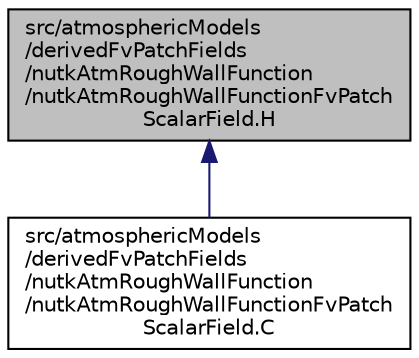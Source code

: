 digraph "src/atmosphericModels/derivedFvPatchFields/nutkAtmRoughWallFunction/nutkAtmRoughWallFunctionFvPatchScalarField.H"
{
  bgcolor="transparent";
  edge [fontname="Helvetica",fontsize="10",labelfontname="Helvetica",labelfontsize="10"];
  node [fontname="Helvetica",fontsize="10",shape=record];
  Node1 [label="src/atmosphericModels\l/derivedFvPatchFields\l/nutkAtmRoughWallFunction\l/nutkAtmRoughWallFunctionFvPatch\lScalarField.H",height=0.2,width=0.4,color="black", fillcolor="grey75", style="filled" fontcolor="black"];
  Node1 -> Node2 [dir="back",color="midnightblue",fontsize="10",style="solid",fontname="Helvetica"];
  Node2 [label="src/atmosphericModels\l/derivedFvPatchFields\l/nutkAtmRoughWallFunction\l/nutkAtmRoughWallFunctionFvPatch\lScalarField.C",height=0.2,width=0.4,color="black",URL="$nutkAtmRoughWallFunctionFvPatchScalarField_8C.html"];
}
